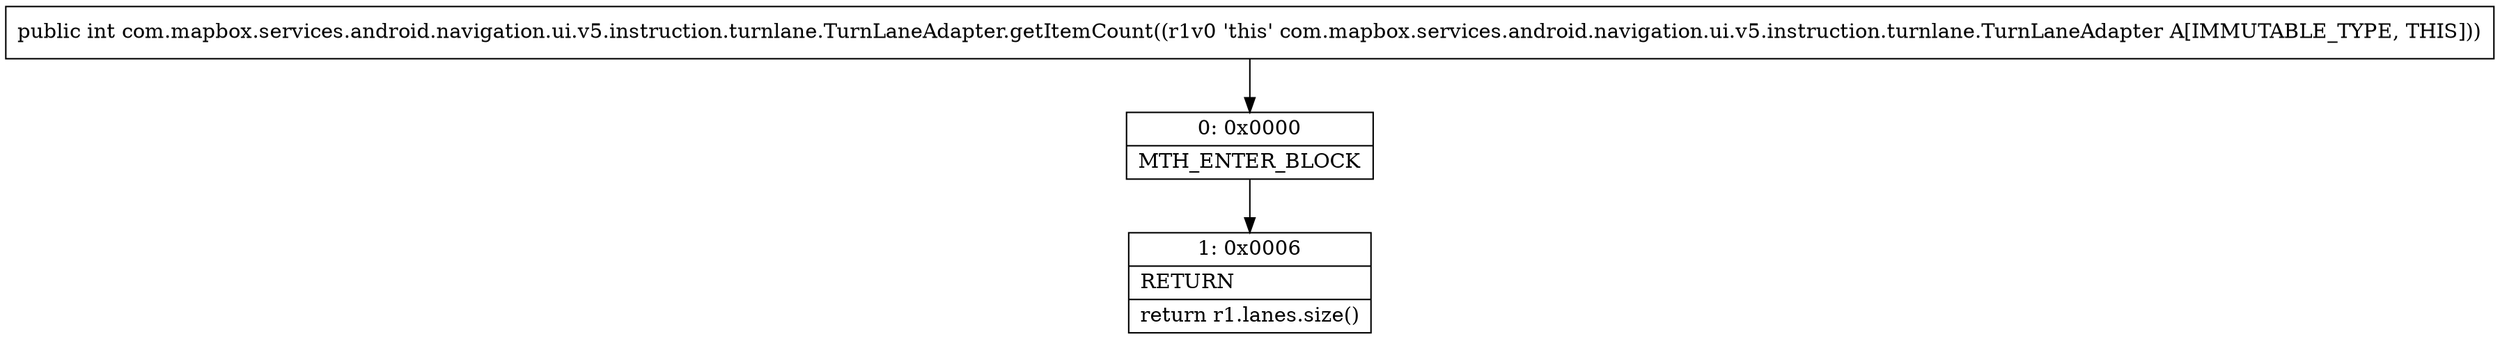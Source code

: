 digraph "CFG forcom.mapbox.services.android.navigation.ui.v5.instruction.turnlane.TurnLaneAdapter.getItemCount()I" {
Node_0 [shape=record,label="{0\:\ 0x0000|MTH_ENTER_BLOCK\l}"];
Node_1 [shape=record,label="{1\:\ 0x0006|RETURN\l|return r1.lanes.size()\l}"];
MethodNode[shape=record,label="{public int com.mapbox.services.android.navigation.ui.v5.instruction.turnlane.TurnLaneAdapter.getItemCount((r1v0 'this' com.mapbox.services.android.navigation.ui.v5.instruction.turnlane.TurnLaneAdapter A[IMMUTABLE_TYPE, THIS])) }"];
MethodNode -> Node_0;
Node_0 -> Node_1;
}


